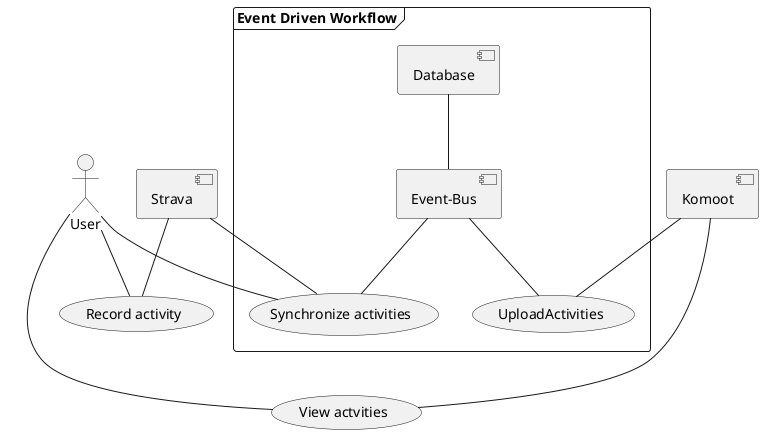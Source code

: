 @startuml
'https://plantuml.com/use-case-diagram

frame "Event Driven Workflow"{
    [Database] -- [Event-Bus]
    [Event-Bus] -- (Synchronize activities)
    [Event-Bus] -- (UploadActivities)
}

User - (Record activity)
[Strava] -- (Record activity)

User -- (Synchronize activities)
[Strava] -- (Synchronize activities)

User -- (View actvities)
[Komoot] --- (View actvities)

[Komoot] -- (UploadActivities)

@enduml
